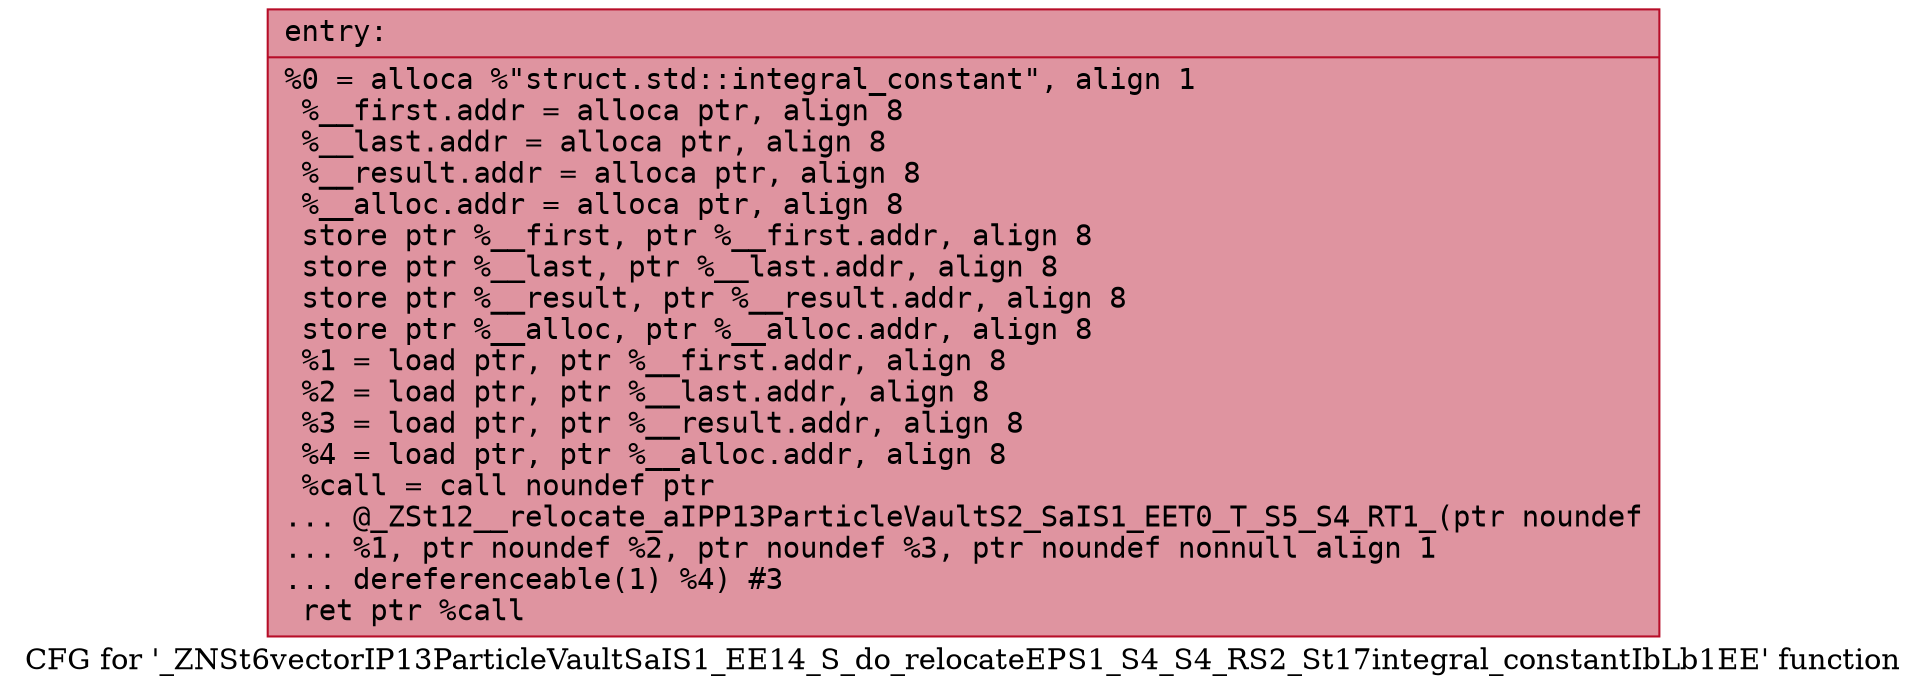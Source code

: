 digraph "CFG for '_ZNSt6vectorIP13ParticleVaultSaIS1_EE14_S_do_relocateEPS1_S4_S4_RS2_St17integral_constantIbLb1EE' function" {
	label="CFG for '_ZNSt6vectorIP13ParticleVaultSaIS1_EE14_S_do_relocateEPS1_S4_S4_RS2_St17integral_constantIbLb1EE' function";

	Node0x5590711767c0 [shape=record,color="#b70d28ff", style=filled, fillcolor="#b70d2870" fontname="Courier",label="{entry:\l|  %0 = alloca %\"struct.std::integral_constant\", align 1\l  %__first.addr = alloca ptr, align 8\l  %__last.addr = alloca ptr, align 8\l  %__result.addr = alloca ptr, align 8\l  %__alloc.addr = alloca ptr, align 8\l  store ptr %__first, ptr %__first.addr, align 8\l  store ptr %__last, ptr %__last.addr, align 8\l  store ptr %__result, ptr %__result.addr, align 8\l  store ptr %__alloc, ptr %__alloc.addr, align 8\l  %1 = load ptr, ptr %__first.addr, align 8\l  %2 = load ptr, ptr %__last.addr, align 8\l  %3 = load ptr, ptr %__result.addr, align 8\l  %4 = load ptr, ptr %__alloc.addr, align 8\l  %call = call noundef ptr\l... @_ZSt12__relocate_aIPP13ParticleVaultS2_SaIS1_EET0_T_S5_S4_RT1_(ptr noundef\l... %1, ptr noundef %2, ptr noundef %3, ptr noundef nonnull align 1\l... dereferenceable(1) %4) #3\l  ret ptr %call\l}"];
}

